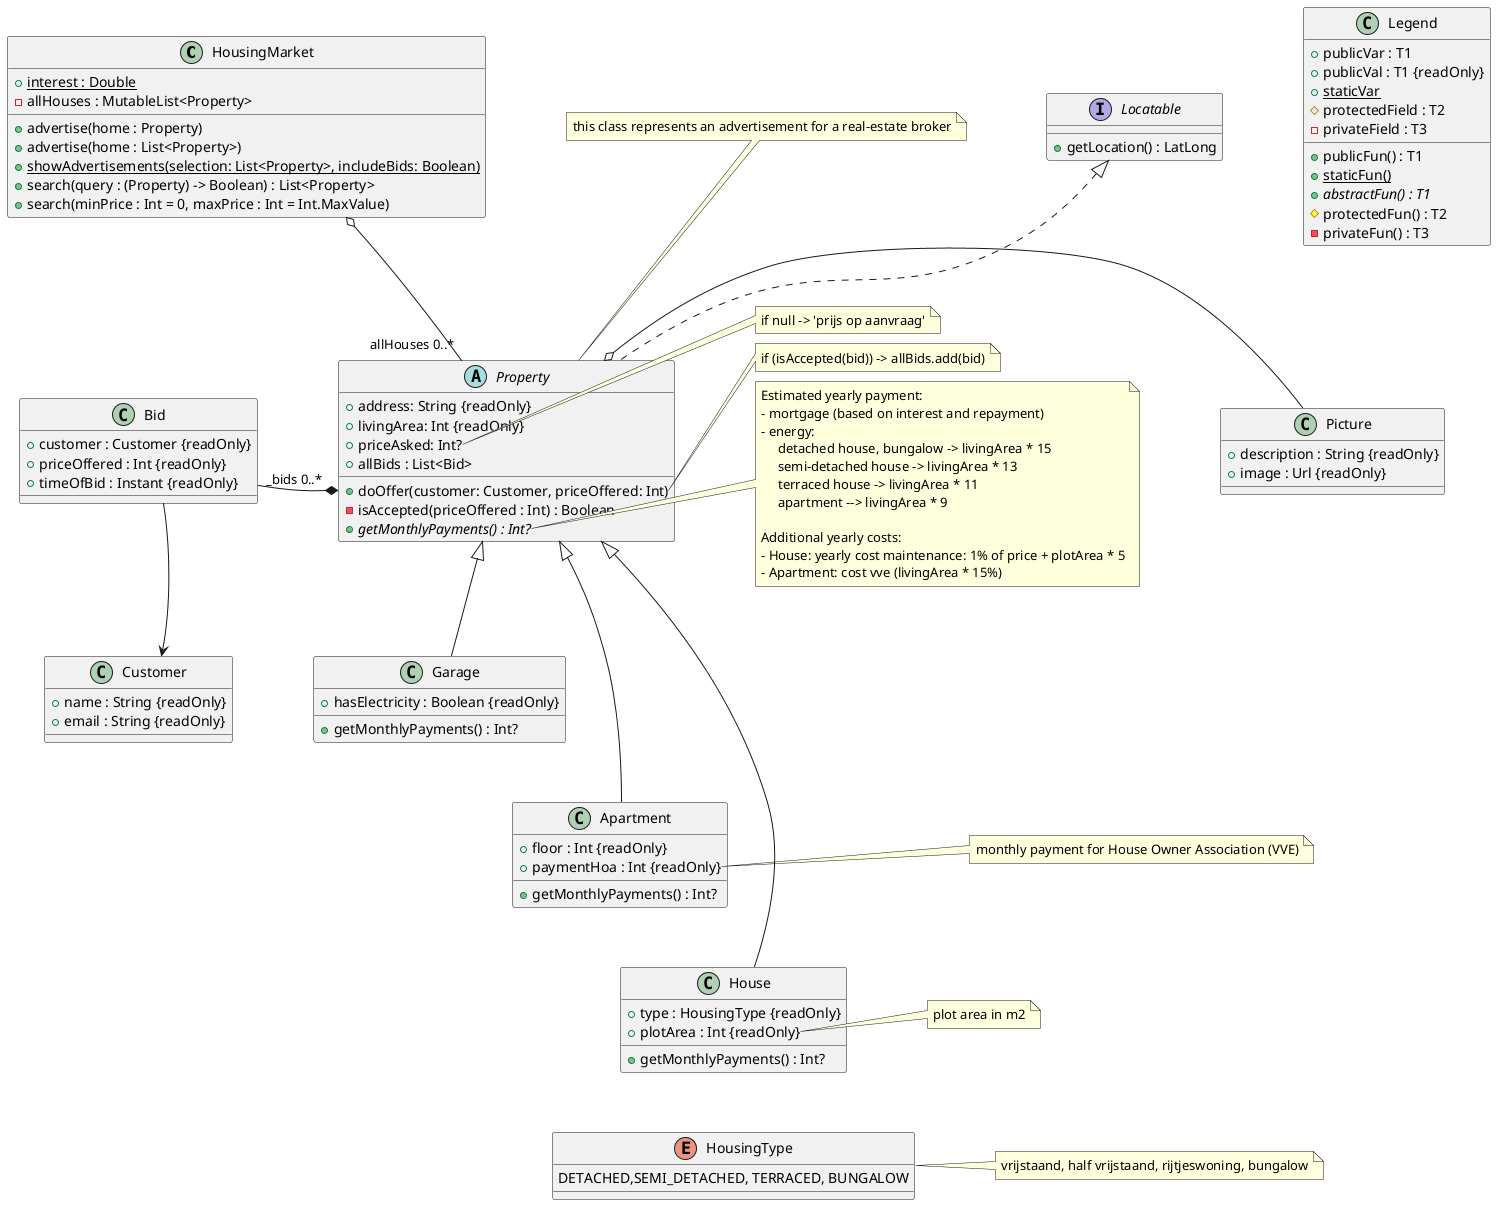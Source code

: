 @startuml

' undocumentyed feature for spacing:
skinparam nodesep 80
'skinparam ranksep 40

'hide members

class HousingMarket {
+ advertise(home : Property)
+ advertise(home : List<Property>)
+ {static} showAdvertisements(selection: List<Property>, includeBids: Boolean)
+ search(query : (Property) -> Boolean) : List<Property>
+ search(minPrice : Int = 0, maxPrice : Int = Int.MaxValue)
+ {static} interest : Double
- allHouses : MutableList<Property>
}

'position class PropertyMarket above class Property
HousingMarket -[hidden]-> Property
HousingMarket o-- "allHouses 0..*" Property

abstract class Property {
+ address: String {readOnly}
+ livingArea: Int {readOnly}
+ priceAsked: Int?
+ allBids : List<Bid>
+ doOffer(customer: Customer, priceOffered: Int)
- isAccepted(priceOffered : Int) : Boolean
+ {abstract} getMonthlyPayments() : Int?
}
note top of Property : this class represents an advertisement for a real-estate broker

interface Locatable {
+ getLocation() : LatLong
}

Locatable <|.. Property

Garage -[hidden]- Apartment
Apartment -[hidden]-House

class Garage {
+ hasElectricity : Boolean {readOnly}
+ getMonthlyPayments() : Int?
}

class Apartment{
+ floor : Int {readOnly}
+ paymentHoa : Int {readOnly}
+ getMonthlyPayments() : Int?
}
note right of Apartment::paymentHoa
monthly payment for House Owner Association (VVE)
end note

class House {
+ type : HousingType {readOnly}
+ plotArea : Int {readOnly}
+ getMonthlyPayments() : Int?
}
note right of House::plotArea
plot area in m2
end note

enum HousingType {
DETACHED,SEMI_DETACHED, TERRACED, BUNGALOW
}
House -[hidden]- HousingType
note right of HousingType
vrijstaand, half vrijstaand, rijtjeswoning, bungalow
end note



class Picture {
+ description : String {readOnly}
+ image : Url {readOnly}
}

Property o-[hidden]> Picture
Property o-- Picture

'define specializations (inheritence)
Property <|-- House
Property <|-- Apartment
Property <|-- Garage

class Bid {
+ customer : Customer {readOnly}
+ priceOffered : Int {readOnly}
+ timeOfBid : Instant {readOnly}
}

'a Property has a strong composition relation with a collection of Bid objects
Bid "_bids 0..*" --*  Property
'position class Bid to the left of class Property
Bid -[hidden]> Property

class Customer {
+ name : String {readOnly}
+ email : String {readOnly}
}

Bid -[hidden]- Customer
Bid --> Customer

note right of Property::priceAsked
if null -> 'prijs op aanvraag'
end note

note right of Property::doOffer
if (isAccepted(bid)) -> allBids.add(bid)
end note

note right of Property::getMonthlyPayments
Estimated yearly payment:
- mortgage (based on interest and repayment)
- energy:
     detached house, bungalow -> livingArea * 15
     semi-detached house -> livingArea * 13
     terraced house -> livingArea * 11
     apartment --> livingArea * 9

Additional yearly costs:
- House: yearly cost maintenance: 1% of price + plotArea * 5
- Apartment: cost vve (livingArea * 15%)
end note


class Legend {
+ publicVar : T1
+ publicVal : T1 {readOnly}
+ {static} staticVar
# protectedField : T2
- privateField : T3
+ publicFun() : T1
+ {static}staticFun()
+ {abstract}abstractFun() : T1
# protectedFun() : T2
- privateFun() : T3
}

@enduml